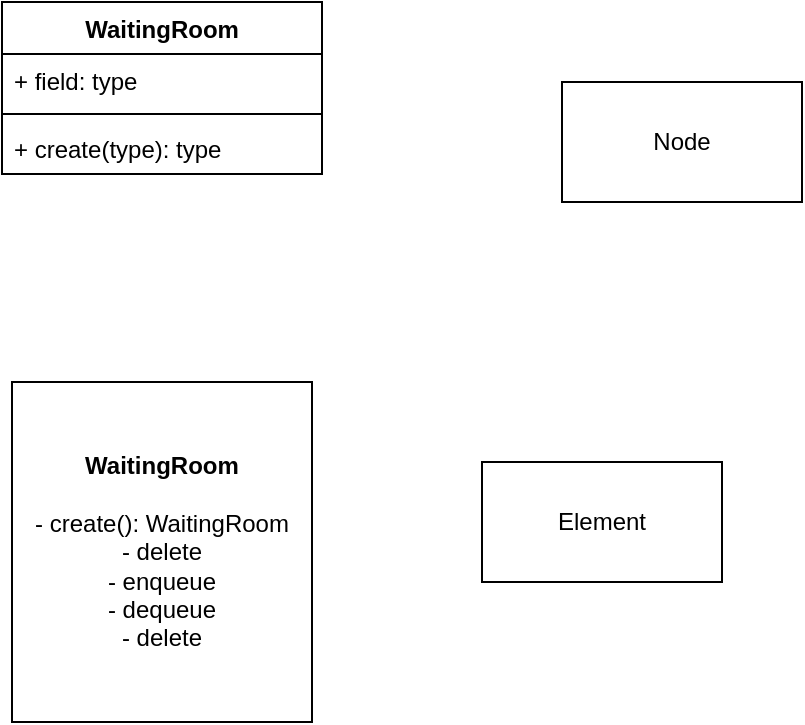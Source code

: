 <mxfile version="13.9.5" type="device"><diagram id="mjRXKViI0HPFXhNPZGSj" name="Page-1"><mxGraphModel dx="754" dy="477" grid="1" gridSize="10" guides="1" tooltips="1" connect="1" arrows="1" fold="1" page="1" pageScale="1" pageWidth="850" pageHeight="1100" math="0" shadow="0"><root><mxCell id="0"/><mxCell id="1" parent="0"/><mxCell id="0QKckUxvAylf25X-mLf9-1" value="&lt;b&gt;WaitingRoom&lt;br&gt;&lt;/b&gt;&lt;br&gt;- create(): WaitingRoom&lt;br&gt;- delete&lt;br&gt;- enqueue&lt;br&gt;- dequeue&lt;br&gt;- delete" style="rounded=0;whiteSpace=wrap;html=1;" vertex="1" parent="1"><mxGeometry x="125" y="230" width="150" height="170" as="geometry"/></mxCell><mxCell id="0QKckUxvAylf25X-mLf9-2" value="Node" style="rounded=0;whiteSpace=wrap;html=1;" vertex="1" parent="1"><mxGeometry x="400" y="80" width="120" height="60" as="geometry"/></mxCell><mxCell id="0QKckUxvAylf25X-mLf9-3" value="Element" style="rounded=0;whiteSpace=wrap;html=1;" vertex="1" parent="1"><mxGeometry x="360" y="270" width="120" height="60" as="geometry"/></mxCell><mxCell id="0QKckUxvAylf25X-mLf9-8" value="WaitingRoom" style="swimlane;fontStyle=1;align=center;verticalAlign=top;childLayout=stackLayout;horizontal=1;startSize=26;horizontalStack=0;resizeParent=1;resizeParentMax=0;resizeLast=0;collapsible=1;marginBottom=0;" vertex="1" parent="1"><mxGeometry x="120" y="40" width="160" height="86" as="geometry"/></mxCell><mxCell id="0QKckUxvAylf25X-mLf9-9" value="+ field: type" style="text;strokeColor=none;fillColor=none;align=left;verticalAlign=top;spacingLeft=4;spacingRight=4;overflow=hidden;rotatable=0;points=[[0,0.5],[1,0.5]];portConstraint=eastwest;" vertex="1" parent="0QKckUxvAylf25X-mLf9-8"><mxGeometry y="26" width="160" height="26" as="geometry"/></mxCell><mxCell id="0QKckUxvAylf25X-mLf9-10" value="" style="line;strokeWidth=1;fillColor=none;align=left;verticalAlign=middle;spacingTop=-1;spacingLeft=3;spacingRight=3;rotatable=0;labelPosition=right;points=[];portConstraint=eastwest;" vertex="1" parent="0QKckUxvAylf25X-mLf9-8"><mxGeometry y="52" width="160" height="8" as="geometry"/></mxCell><mxCell id="0QKckUxvAylf25X-mLf9-11" value="+ create(type): type" style="text;strokeColor=none;fillColor=none;align=left;verticalAlign=top;spacingLeft=4;spacingRight=4;overflow=hidden;rotatable=0;points=[[0,0.5],[1,0.5]];portConstraint=eastwest;" vertex="1" parent="0QKckUxvAylf25X-mLf9-8"><mxGeometry y="60" width="160" height="26" as="geometry"/></mxCell></root></mxGraphModel></diagram></mxfile>